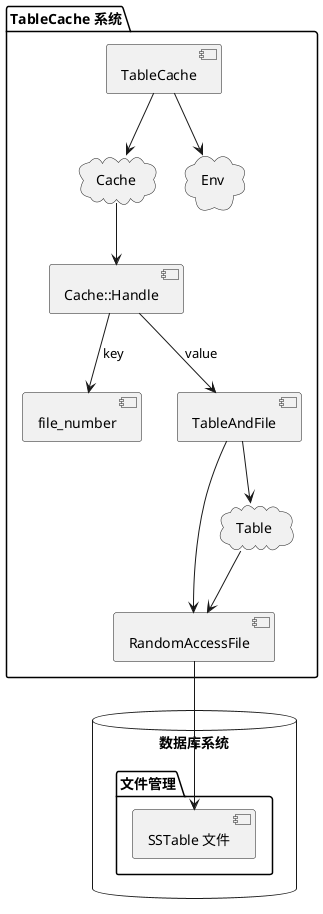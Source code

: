 @startuml TableCache

' 定义 TableCache 包结构
package "TableCache 系统" {
    [TableCache] --> [Cache]
    [TableCache] --> [Env]
    [Cache::Handle] --> [file_number] : key
    [Cache::Handle] --> [TableAndFile] : value
    [TableAndFile] --> [Table]
    [TableAndFile] --> [RandomAccessFile]
    [Table] --> [RandomAccessFile]
}

' 定义 Env 节点
cloud "Env" {
}

' 定义 LRU 缓存管理（作为单独的模块）
cloud "Cache" {
    [Cache] --> [Cache::Handle]
}

' 定义 Table 存储的逻辑
cloud "Table" {
}

' 定义数据库系统关联
database "数据库系统" {
    folder "文件管理" {
        [SSTable 文件]
    }
    [RandomAccessFile] --> [SSTable 文件]
}

@enduml

